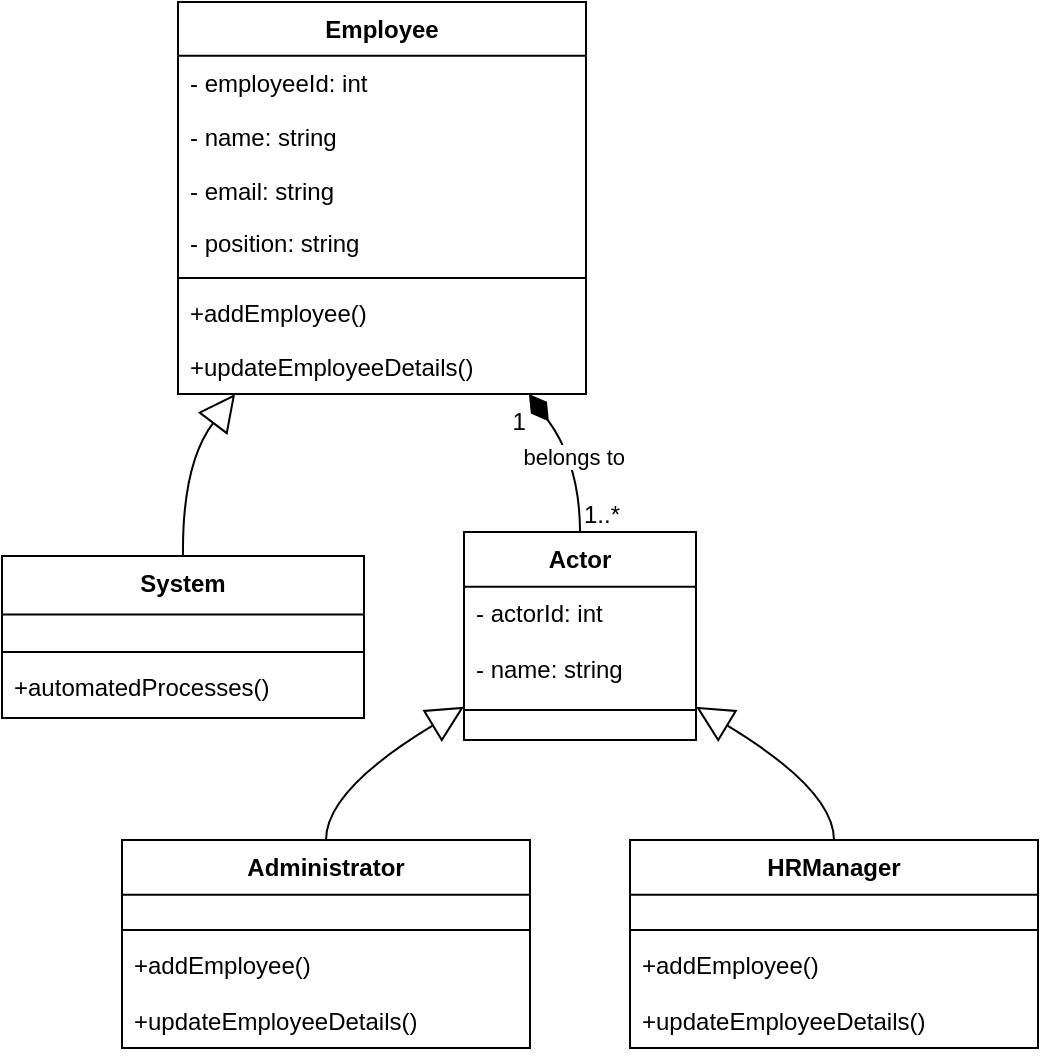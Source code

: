 <mxfile version="24.7.12">
  <diagram name="Page-1" id="jYp9mVt_ssY5gE5DXQtc">
    <mxGraphModel>
      <root>
        <mxCell id="0" />
        <mxCell id="1" parent="0" />
        <mxCell id="2" value="Employee" style="swimlane;fontStyle=1;align=center;verticalAlign=top;childLayout=stackLayout;horizontal=1;startSize=26.857;horizontalStack=0;resizeParent=1;resizeParentMax=0;resizeLast=0;collapsible=0;marginBottom=0;" vertex="1" parent="1">
          <mxGeometry x="96" y="8" width="204" height="196" as="geometry" />
        </mxCell>
        <mxCell id="3" value="- employeeId: int" style="text;strokeColor=none;fillColor=none;align=left;verticalAlign=top;spacingLeft=4;spacingRight=4;overflow=hidden;rotatable=0;points=[[0,0.5],[1,0.5]];portConstraint=eastwest;" vertex="1" parent="2">
          <mxGeometry y="27" width="204" height="27" as="geometry" />
        </mxCell>
        <mxCell id="4" value="- name: string" style="text;strokeColor=none;fillColor=none;align=left;verticalAlign=top;spacingLeft=4;spacingRight=4;overflow=hidden;rotatable=0;points=[[0,0.5],[1,0.5]];portConstraint=eastwest;" vertex="1" parent="2">
          <mxGeometry y="54" width="204" height="27" as="geometry" />
        </mxCell>
        <mxCell id="5" value="- email: string" style="text;strokeColor=none;fillColor=none;align=left;verticalAlign=top;spacingLeft=4;spacingRight=4;overflow=hidden;rotatable=0;points=[[0,0.5],[1,0.5]];portConstraint=eastwest;" vertex="1" parent="2">
          <mxGeometry y="81" width="204" height="27" as="geometry" />
        </mxCell>
        <mxCell id="6" value="- position: string" style="text;strokeColor=none;fillColor=none;align=left;verticalAlign=top;spacingLeft=4;spacingRight=4;overflow=hidden;rotatable=0;points=[[0,0.5],[1,0.5]];portConstraint=eastwest;" vertex="1" parent="2">
          <mxGeometry y="107" width="204" height="27" as="geometry" />
        </mxCell>
        <mxCell id="7" style="line;strokeWidth=1;fillColor=none;align=left;verticalAlign=middle;spacingTop=-1;spacingLeft=3;spacingRight=3;rotatable=0;labelPosition=right;points=[];portConstraint=eastwest;strokeColor=inherit;" vertex="1" parent="2">
          <mxGeometry y="134" width="204" height="8" as="geometry" />
        </mxCell>
        <mxCell id="8" value="+addEmployee()" style="text;strokeColor=none;fillColor=none;align=left;verticalAlign=top;spacingLeft=4;spacingRight=4;overflow=hidden;rotatable=0;points=[[0,0.5],[1,0.5]];portConstraint=eastwest;" vertex="1" parent="2">
          <mxGeometry y="142" width="204" height="27" as="geometry" />
        </mxCell>
        <mxCell id="9" value="+updateEmployeeDetails()" style="text;strokeColor=none;fillColor=none;align=left;verticalAlign=top;spacingLeft=4;spacingRight=4;overflow=hidden;rotatable=0;points=[[0,0.5],[1,0.5]];portConstraint=eastwest;" vertex="1" parent="2">
          <mxGeometry y="169" width="204" height="27" as="geometry" />
        </mxCell>
        <mxCell id="10" value="System" style="swimlane;fontStyle=1;align=center;verticalAlign=top;childLayout=stackLayout;horizontal=1;startSize=29.2;horizontalStack=0;resizeParent=1;resizeParentMax=0;resizeLast=0;collapsible=0;marginBottom=0;" vertex="1" parent="1">
          <mxGeometry x="8" y="285" width="181" height="81" as="geometry" />
        </mxCell>
        <mxCell id="11" style="line;strokeWidth=1;fillColor=none;align=left;verticalAlign=middle;spacingTop=-1;spacingLeft=3;spacingRight=3;rotatable=0;labelPosition=right;points=[];portConstraint=eastwest;strokeColor=inherit;" vertex="1" parent="10">
          <mxGeometry y="44" width="181" height="8" as="geometry" />
        </mxCell>
        <mxCell id="12" value="+automatedProcesses()" style="text;strokeColor=none;fillColor=none;align=left;verticalAlign=top;spacingLeft=4;spacingRight=4;overflow=hidden;rotatable=0;points=[[0,0.5],[1,0.5]];portConstraint=eastwest;" vertex="1" parent="10">
          <mxGeometry y="52" width="181" height="29" as="geometry" />
        </mxCell>
        <mxCell id="13" value="Actor" style="swimlane;fontStyle=1;align=center;verticalAlign=top;childLayout=stackLayout;horizontal=1;startSize=27.429;horizontalStack=0;resizeParent=1;resizeParentMax=0;resizeLast=0;collapsible=0;marginBottom=0;" vertex="1" parent="1">
          <mxGeometry x="239" y="273" width="116" height="104" as="geometry" />
        </mxCell>
        <mxCell id="14" value="- actorId: int" style="text;strokeColor=none;fillColor=none;align=left;verticalAlign=top;spacingLeft=4;spacingRight=4;overflow=hidden;rotatable=0;points=[[0,0.5],[1,0.5]];portConstraint=eastwest;" vertex="1" parent="13">
          <mxGeometry y="27" width="116" height="27" as="geometry" />
        </mxCell>
        <mxCell id="15" value="- name: string" style="text;strokeColor=none;fillColor=none;align=left;verticalAlign=top;spacingLeft=4;spacingRight=4;overflow=hidden;rotatable=0;points=[[0,0.5],[1,0.5]];portConstraint=eastwest;" vertex="1" parent="13">
          <mxGeometry y="55" width="116" height="27" as="geometry" />
        </mxCell>
        <mxCell id="16" style="line;strokeWidth=1;fillColor=none;align=left;verticalAlign=middle;spacingTop=-1;spacingLeft=3;spacingRight=3;rotatable=0;labelPosition=right;points=[];portConstraint=eastwest;strokeColor=inherit;" vertex="1" parent="13">
          <mxGeometry y="82" width="116" height="14" as="geometry" />
        </mxCell>
        <mxCell id="17" value="Administrator" style="swimlane;fontStyle=1;align=center;verticalAlign=top;childLayout=stackLayout;horizontal=1;startSize=27.429;horizontalStack=0;resizeParent=1;resizeParentMax=0;resizeLast=0;collapsible=0;marginBottom=0;" vertex="1" parent="1">
          <mxGeometry x="68" y="427" width="204" height="104" as="geometry" />
        </mxCell>
        <mxCell id="18" style="line;strokeWidth=1;fillColor=none;align=left;verticalAlign=middle;spacingTop=-1;spacingLeft=3;spacingRight=3;rotatable=0;labelPosition=right;points=[];portConstraint=eastwest;strokeColor=inherit;" vertex="1" parent="17">
          <mxGeometry y="41" width="204" height="8" as="geometry" />
        </mxCell>
        <mxCell id="19" value="+addEmployee()" style="text;strokeColor=none;fillColor=none;align=left;verticalAlign=top;spacingLeft=4;spacingRight=4;overflow=hidden;rotatable=0;points=[[0,0.5],[1,0.5]];portConstraint=eastwest;" vertex="1" parent="17">
          <mxGeometry y="49" width="204" height="27" as="geometry" />
        </mxCell>
        <mxCell id="20" value="+updateEmployeeDetails()" style="text;strokeColor=none;fillColor=none;align=left;verticalAlign=top;spacingLeft=4;spacingRight=4;overflow=hidden;rotatable=0;points=[[0,0.5],[1,0.5]];portConstraint=eastwest;" vertex="1" parent="17">
          <mxGeometry y="77" width="204" height="27" as="geometry" />
        </mxCell>
        <mxCell id="21" value="HRManager" style="swimlane;fontStyle=1;align=center;verticalAlign=top;childLayout=stackLayout;horizontal=1;startSize=27.429;horizontalStack=0;resizeParent=1;resizeParentMax=0;resizeLast=0;collapsible=0;marginBottom=0;" vertex="1" parent="1">
          <mxGeometry x="322" y="427" width="204" height="104" as="geometry" />
        </mxCell>
        <mxCell id="22" style="line;strokeWidth=1;fillColor=none;align=left;verticalAlign=middle;spacingTop=-1;spacingLeft=3;spacingRight=3;rotatable=0;labelPosition=right;points=[];portConstraint=eastwest;strokeColor=inherit;" vertex="1" parent="21">
          <mxGeometry y="41" width="204" height="8" as="geometry" />
        </mxCell>
        <mxCell id="23" value="+addEmployee()" style="text;strokeColor=none;fillColor=none;align=left;verticalAlign=top;spacingLeft=4;spacingRight=4;overflow=hidden;rotatable=0;points=[[0,0.5],[1,0.5]];portConstraint=eastwest;" vertex="1" parent="21">
          <mxGeometry y="49" width="204" height="27" as="geometry" />
        </mxCell>
        <mxCell id="24" value="+updateEmployeeDetails()" style="text;strokeColor=none;fillColor=none;align=left;verticalAlign=top;spacingLeft=4;spacingRight=4;overflow=hidden;rotatable=0;points=[[0,0.5],[1,0.5]];portConstraint=eastwest;" vertex="1" parent="21">
          <mxGeometry y="77" width="204" height="27" as="geometry" />
        </mxCell>
        <mxCell id="25" value="" style="curved=1;startArrow=block;startSize=16;startFill=0;endArrow=none;exitX=0.14;exitY=1;entryX=0.5;entryY=-0.01;" edge="1" parent="1" source="2" target="10">
          <mxGeometry relative="1" as="geometry">
            <Array as="points">
              <mxPoint x="98" y="239" />
            </Array>
          </mxGeometry>
        </mxCell>
        <mxCell id="26" value="" style="curved=1;startArrow=block;startSize=16;startFill=0;endArrow=none;exitX=0;exitY=0.84;entryX=0.5;entryY=0;" edge="1" parent="1" source="13" target="17">
          <mxGeometry relative="1" as="geometry">
            <Array as="points">
              <mxPoint x="170" y="402" />
            </Array>
          </mxGeometry>
        </mxCell>
        <mxCell id="27" value="" style="curved=1;startArrow=block;startSize=16;startFill=0;endArrow=none;exitX=1;exitY=0.84;entryX=0.5;entryY=0;" edge="1" parent="1" source="13" target="21">
          <mxGeometry relative="1" as="geometry">
            <Array as="points">
              <mxPoint x="424" y="402" />
            </Array>
          </mxGeometry>
        </mxCell>
        <mxCell id="28" value="belongs to" style="curved=1;startArrow=diamondThin;startSize=14;startFill=1;endArrow=none;exitX=0.86;exitY=1;entryX=0.5;entryY=0;" edge="1" parent="1" source="2" target="13">
          <mxGeometry relative="1" as="geometry">
            <Array as="points">
              <mxPoint x="297" y="239" />
            </Array>
          </mxGeometry>
        </mxCell>
        <mxCell id="29" value="1" style="edgeLabel;resizable=0;labelBackgroundColor=none;fontSize=12;align=right;verticalAlign=top;" vertex="1" parent="28">
          <mxGeometry x="-1" relative="1" as="geometry" />
        </mxCell>
        <mxCell id="30" value="1..*" style="edgeLabel;resizable=0;labelBackgroundColor=none;fontSize=12;align=left;verticalAlign=bottom;" vertex="1" parent="28">
          <mxGeometry x="1" relative="1" as="geometry" />
        </mxCell>
      </root>
    </mxGraphModel>
  </diagram>
</mxfile>
